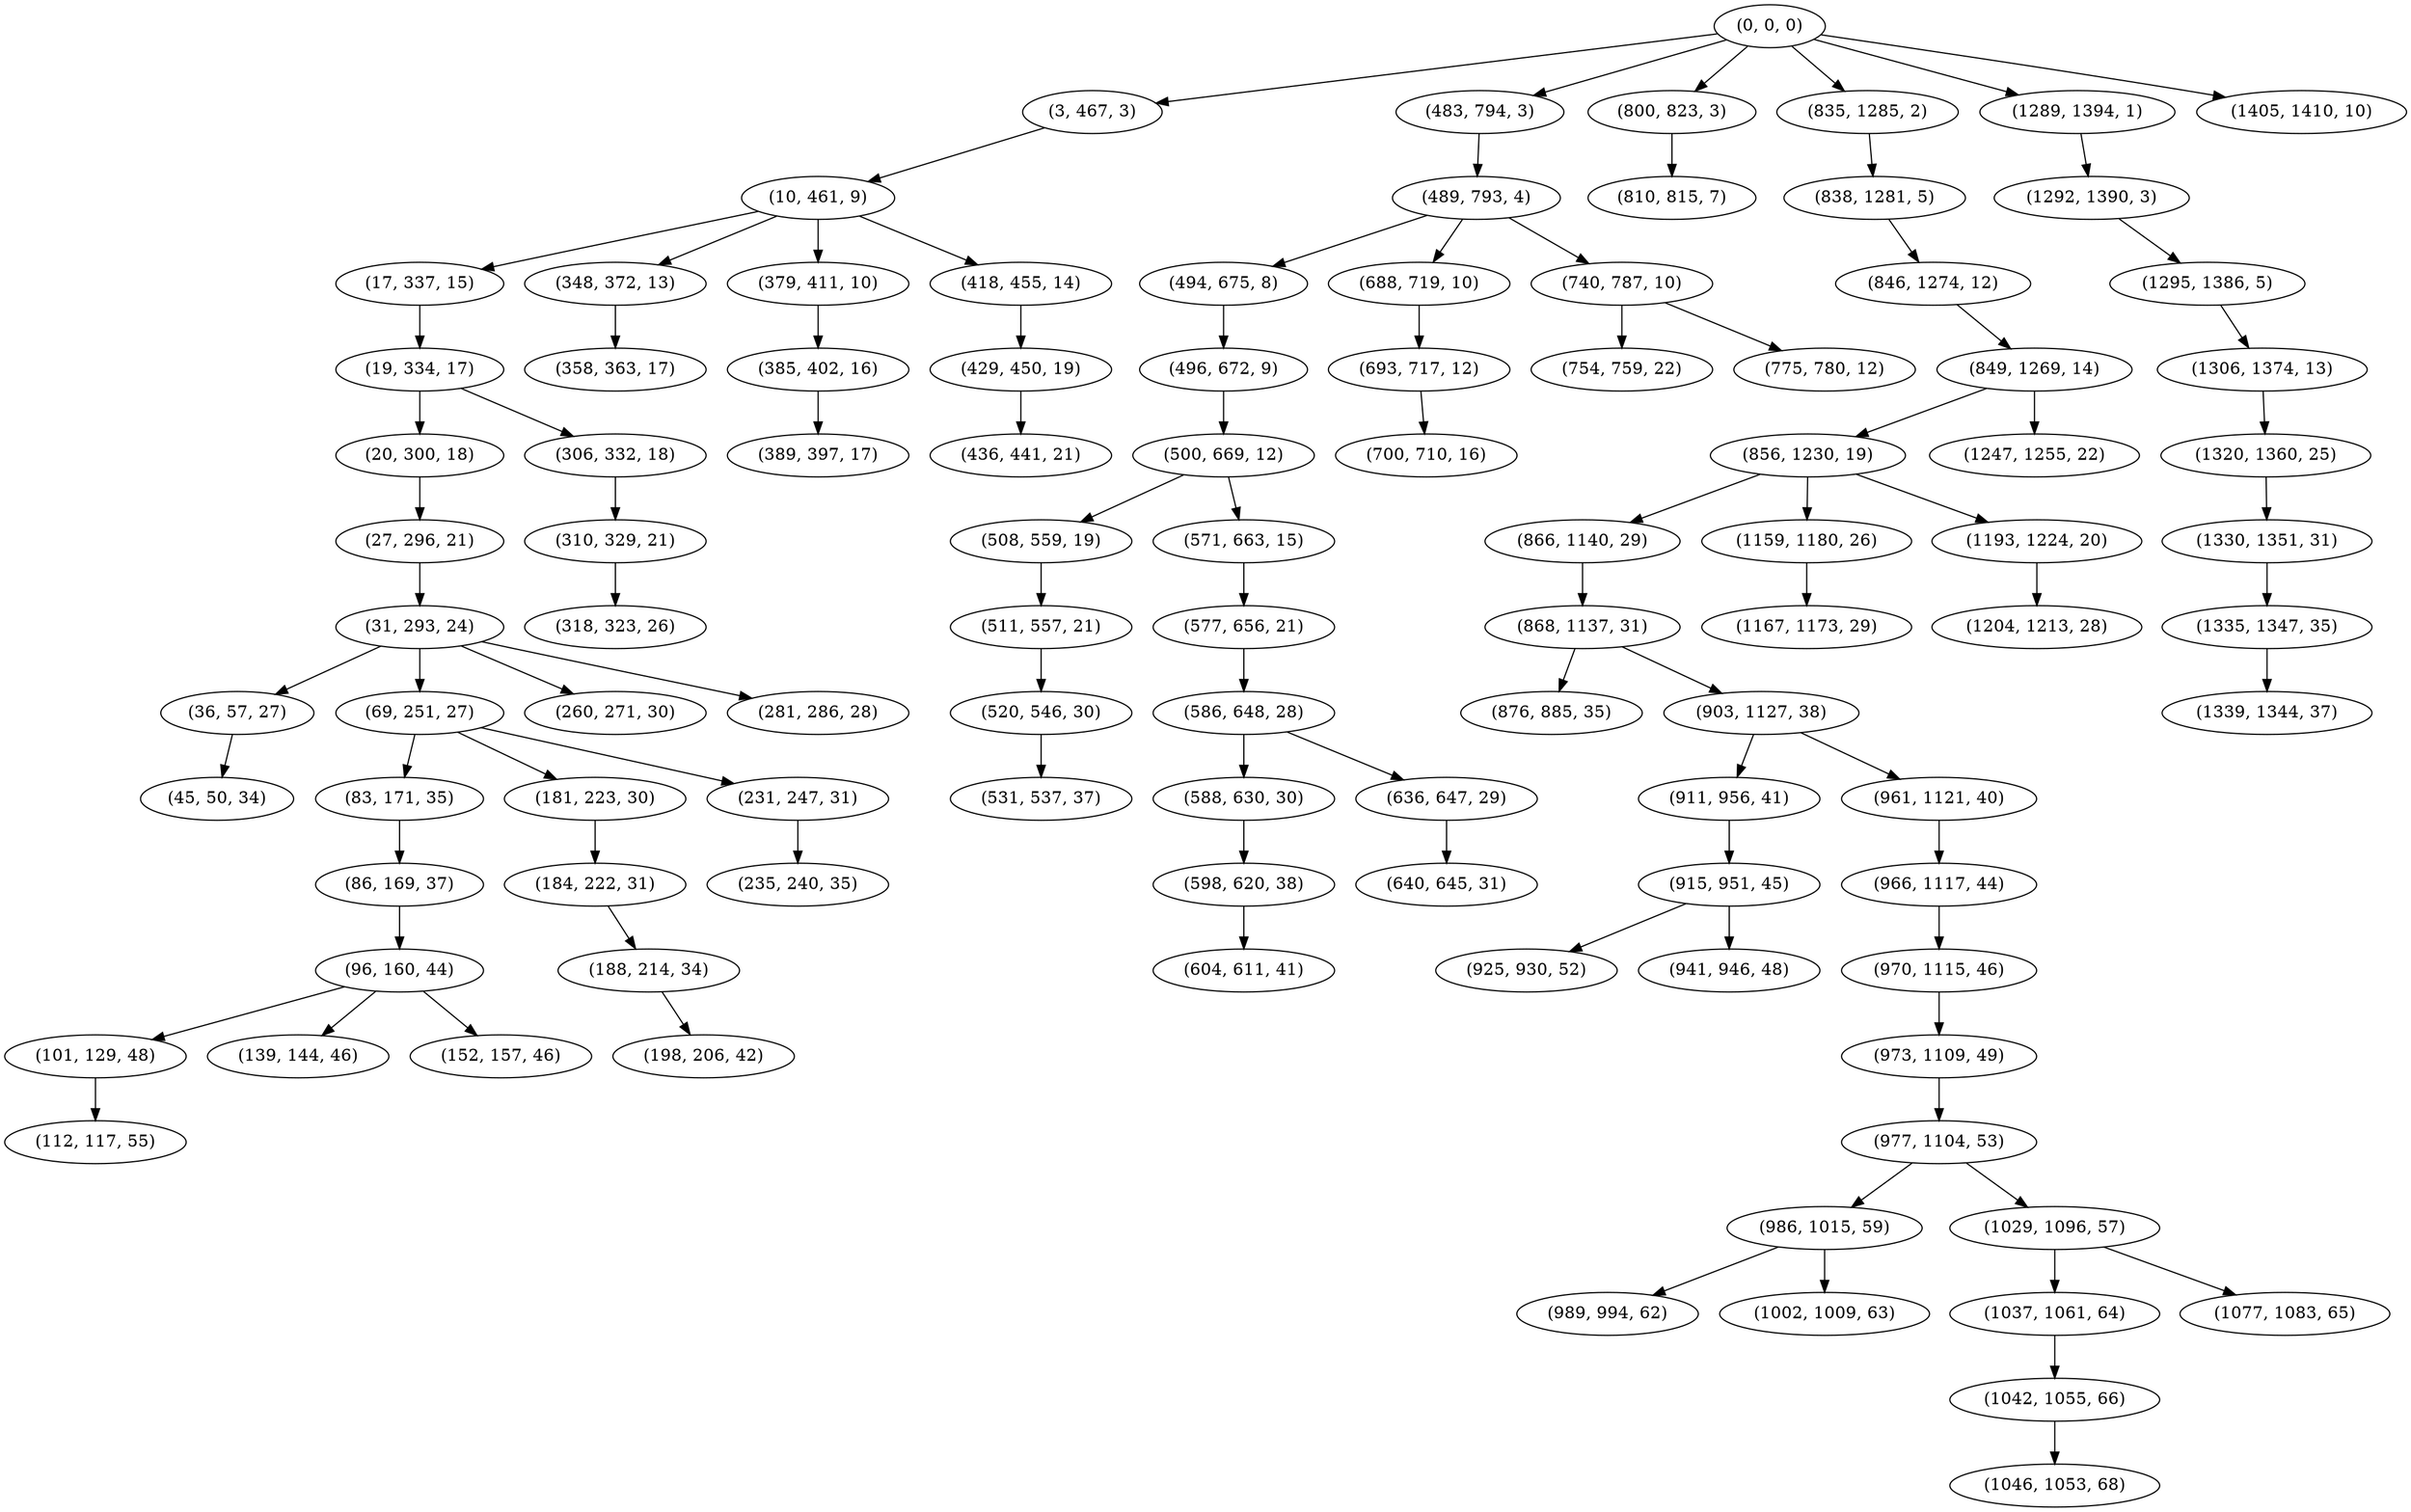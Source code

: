 digraph tree {
    "(0, 0, 0)";
    "(3, 467, 3)";
    "(10, 461, 9)";
    "(17, 337, 15)";
    "(19, 334, 17)";
    "(20, 300, 18)";
    "(27, 296, 21)";
    "(31, 293, 24)";
    "(36, 57, 27)";
    "(45, 50, 34)";
    "(69, 251, 27)";
    "(83, 171, 35)";
    "(86, 169, 37)";
    "(96, 160, 44)";
    "(101, 129, 48)";
    "(112, 117, 55)";
    "(139, 144, 46)";
    "(152, 157, 46)";
    "(181, 223, 30)";
    "(184, 222, 31)";
    "(188, 214, 34)";
    "(198, 206, 42)";
    "(231, 247, 31)";
    "(235, 240, 35)";
    "(260, 271, 30)";
    "(281, 286, 28)";
    "(306, 332, 18)";
    "(310, 329, 21)";
    "(318, 323, 26)";
    "(348, 372, 13)";
    "(358, 363, 17)";
    "(379, 411, 10)";
    "(385, 402, 16)";
    "(389, 397, 17)";
    "(418, 455, 14)";
    "(429, 450, 19)";
    "(436, 441, 21)";
    "(483, 794, 3)";
    "(489, 793, 4)";
    "(494, 675, 8)";
    "(496, 672, 9)";
    "(500, 669, 12)";
    "(508, 559, 19)";
    "(511, 557, 21)";
    "(520, 546, 30)";
    "(531, 537, 37)";
    "(571, 663, 15)";
    "(577, 656, 21)";
    "(586, 648, 28)";
    "(588, 630, 30)";
    "(598, 620, 38)";
    "(604, 611, 41)";
    "(636, 647, 29)";
    "(640, 645, 31)";
    "(688, 719, 10)";
    "(693, 717, 12)";
    "(700, 710, 16)";
    "(740, 787, 10)";
    "(754, 759, 22)";
    "(775, 780, 12)";
    "(800, 823, 3)";
    "(810, 815, 7)";
    "(835, 1285, 2)";
    "(838, 1281, 5)";
    "(846, 1274, 12)";
    "(849, 1269, 14)";
    "(856, 1230, 19)";
    "(866, 1140, 29)";
    "(868, 1137, 31)";
    "(876, 885, 35)";
    "(903, 1127, 38)";
    "(911, 956, 41)";
    "(915, 951, 45)";
    "(925, 930, 52)";
    "(941, 946, 48)";
    "(961, 1121, 40)";
    "(966, 1117, 44)";
    "(970, 1115, 46)";
    "(973, 1109, 49)";
    "(977, 1104, 53)";
    "(986, 1015, 59)";
    "(989, 994, 62)";
    "(1002, 1009, 63)";
    "(1029, 1096, 57)";
    "(1037, 1061, 64)";
    "(1042, 1055, 66)";
    "(1046, 1053, 68)";
    "(1077, 1083, 65)";
    "(1159, 1180, 26)";
    "(1167, 1173, 29)";
    "(1193, 1224, 20)";
    "(1204, 1213, 28)";
    "(1247, 1255, 22)";
    "(1289, 1394, 1)";
    "(1292, 1390, 3)";
    "(1295, 1386, 5)";
    "(1306, 1374, 13)";
    "(1320, 1360, 25)";
    "(1330, 1351, 31)";
    "(1335, 1347, 35)";
    "(1339, 1344, 37)";
    "(1405, 1410, 10)";
    "(0, 0, 0)" -> "(3, 467, 3)";
    "(0, 0, 0)" -> "(483, 794, 3)";
    "(0, 0, 0)" -> "(800, 823, 3)";
    "(0, 0, 0)" -> "(835, 1285, 2)";
    "(0, 0, 0)" -> "(1289, 1394, 1)";
    "(0, 0, 0)" -> "(1405, 1410, 10)";
    "(3, 467, 3)" -> "(10, 461, 9)";
    "(10, 461, 9)" -> "(17, 337, 15)";
    "(10, 461, 9)" -> "(348, 372, 13)";
    "(10, 461, 9)" -> "(379, 411, 10)";
    "(10, 461, 9)" -> "(418, 455, 14)";
    "(17, 337, 15)" -> "(19, 334, 17)";
    "(19, 334, 17)" -> "(20, 300, 18)";
    "(19, 334, 17)" -> "(306, 332, 18)";
    "(20, 300, 18)" -> "(27, 296, 21)";
    "(27, 296, 21)" -> "(31, 293, 24)";
    "(31, 293, 24)" -> "(36, 57, 27)";
    "(31, 293, 24)" -> "(69, 251, 27)";
    "(31, 293, 24)" -> "(260, 271, 30)";
    "(31, 293, 24)" -> "(281, 286, 28)";
    "(36, 57, 27)" -> "(45, 50, 34)";
    "(69, 251, 27)" -> "(83, 171, 35)";
    "(69, 251, 27)" -> "(181, 223, 30)";
    "(69, 251, 27)" -> "(231, 247, 31)";
    "(83, 171, 35)" -> "(86, 169, 37)";
    "(86, 169, 37)" -> "(96, 160, 44)";
    "(96, 160, 44)" -> "(101, 129, 48)";
    "(96, 160, 44)" -> "(139, 144, 46)";
    "(96, 160, 44)" -> "(152, 157, 46)";
    "(101, 129, 48)" -> "(112, 117, 55)";
    "(181, 223, 30)" -> "(184, 222, 31)";
    "(184, 222, 31)" -> "(188, 214, 34)";
    "(188, 214, 34)" -> "(198, 206, 42)";
    "(231, 247, 31)" -> "(235, 240, 35)";
    "(306, 332, 18)" -> "(310, 329, 21)";
    "(310, 329, 21)" -> "(318, 323, 26)";
    "(348, 372, 13)" -> "(358, 363, 17)";
    "(379, 411, 10)" -> "(385, 402, 16)";
    "(385, 402, 16)" -> "(389, 397, 17)";
    "(418, 455, 14)" -> "(429, 450, 19)";
    "(429, 450, 19)" -> "(436, 441, 21)";
    "(483, 794, 3)" -> "(489, 793, 4)";
    "(489, 793, 4)" -> "(494, 675, 8)";
    "(489, 793, 4)" -> "(688, 719, 10)";
    "(489, 793, 4)" -> "(740, 787, 10)";
    "(494, 675, 8)" -> "(496, 672, 9)";
    "(496, 672, 9)" -> "(500, 669, 12)";
    "(500, 669, 12)" -> "(508, 559, 19)";
    "(500, 669, 12)" -> "(571, 663, 15)";
    "(508, 559, 19)" -> "(511, 557, 21)";
    "(511, 557, 21)" -> "(520, 546, 30)";
    "(520, 546, 30)" -> "(531, 537, 37)";
    "(571, 663, 15)" -> "(577, 656, 21)";
    "(577, 656, 21)" -> "(586, 648, 28)";
    "(586, 648, 28)" -> "(588, 630, 30)";
    "(586, 648, 28)" -> "(636, 647, 29)";
    "(588, 630, 30)" -> "(598, 620, 38)";
    "(598, 620, 38)" -> "(604, 611, 41)";
    "(636, 647, 29)" -> "(640, 645, 31)";
    "(688, 719, 10)" -> "(693, 717, 12)";
    "(693, 717, 12)" -> "(700, 710, 16)";
    "(740, 787, 10)" -> "(754, 759, 22)";
    "(740, 787, 10)" -> "(775, 780, 12)";
    "(800, 823, 3)" -> "(810, 815, 7)";
    "(835, 1285, 2)" -> "(838, 1281, 5)";
    "(838, 1281, 5)" -> "(846, 1274, 12)";
    "(846, 1274, 12)" -> "(849, 1269, 14)";
    "(849, 1269, 14)" -> "(856, 1230, 19)";
    "(849, 1269, 14)" -> "(1247, 1255, 22)";
    "(856, 1230, 19)" -> "(866, 1140, 29)";
    "(856, 1230, 19)" -> "(1159, 1180, 26)";
    "(856, 1230, 19)" -> "(1193, 1224, 20)";
    "(866, 1140, 29)" -> "(868, 1137, 31)";
    "(868, 1137, 31)" -> "(876, 885, 35)";
    "(868, 1137, 31)" -> "(903, 1127, 38)";
    "(903, 1127, 38)" -> "(911, 956, 41)";
    "(903, 1127, 38)" -> "(961, 1121, 40)";
    "(911, 956, 41)" -> "(915, 951, 45)";
    "(915, 951, 45)" -> "(925, 930, 52)";
    "(915, 951, 45)" -> "(941, 946, 48)";
    "(961, 1121, 40)" -> "(966, 1117, 44)";
    "(966, 1117, 44)" -> "(970, 1115, 46)";
    "(970, 1115, 46)" -> "(973, 1109, 49)";
    "(973, 1109, 49)" -> "(977, 1104, 53)";
    "(977, 1104, 53)" -> "(986, 1015, 59)";
    "(977, 1104, 53)" -> "(1029, 1096, 57)";
    "(986, 1015, 59)" -> "(989, 994, 62)";
    "(986, 1015, 59)" -> "(1002, 1009, 63)";
    "(1029, 1096, 57)" -> "(1037, 1061, 64)";
    "(1029, 1096, 57)" -> "(1077, 1083, 65)";
    "(1037, 1061, 64)" -> "(1042, 1055, 66)";
    "(1042, 1055, 66)" -> "(1046, 1053, 68)";
    "(1159, 1180, 26)" -> "(1167, 1173, 29)";
    "(1193, 1224, 20)" -> "(1204, 1213, 28)";
    "(1289, 1394, 1)" -> "(1292, 1390, 3)";
    "(1292, 1390, 3)" -> "(1295, 1386, 5)";
    "(1295, 1386, 5)" -> "(1306, 1374, 13)";
    "(1306, 1374, 13)" -> "(1320, 1360, 25)";
    "(1320, 1360, 25)" -> "(1330, 1351, 31)";
    "(1330, 1351, 31)" -> "(1335, 1347, 35)";
    "(1335, 1347, 35)" -> "(1339, 1344, 37)";
}
